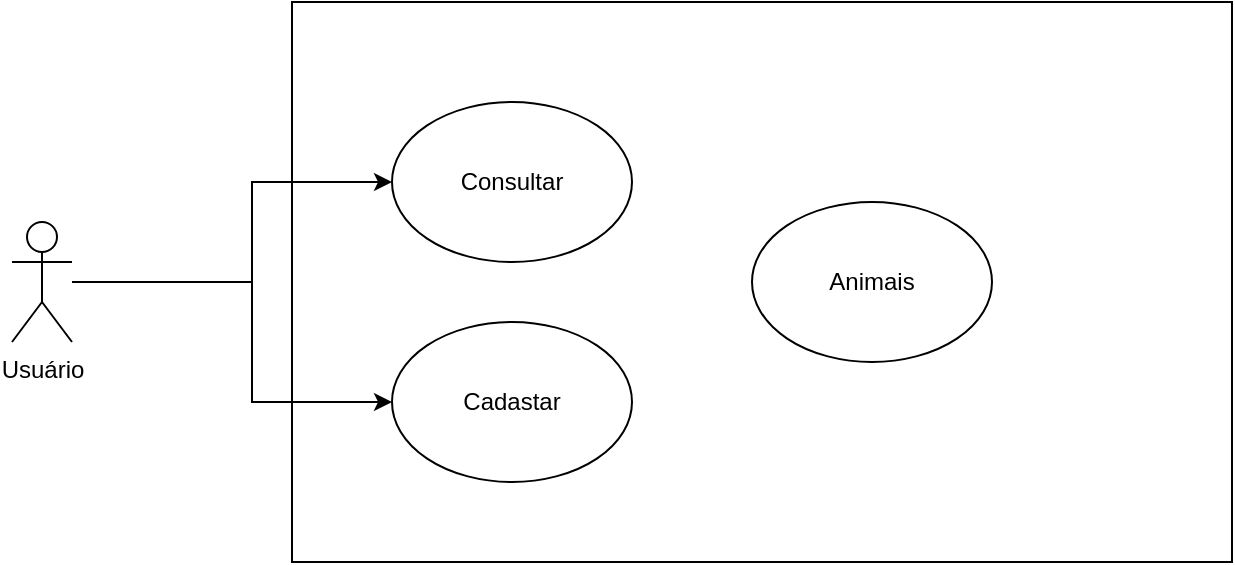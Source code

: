 <mxfile version="13.8.7" type="github">
  <diagram id="YTJysijXRqlrfVRY3_Xh" name="Page-1">
    <mxGraphModel dx="1038" dy="575" grid="1" gridSize="10" guides="1" tooltips="1" connect="1" arrows="1" fold="1" page="1" pageScale="1" pageWidth="827" pageHeight="1169" math="0" shadow="0">
      <root>
        <mxCell id="0" />
        <mxCell id="1" parent="0" />
        <mxCell id="MaGZnMy3Yf7_0fu0ugRs-5" value="" style="rounded=0;whiteSpace=wrap;html=1;" vertex="1" parent="1">
          <mxGeometry x="220" y="40" width="470" height="280" as="geometry" />
        </mxCell>
        <mxCell id="MaGZnMy3Yf7_0fu0ugRs-15" value="" style="ellipse;whiteSpace=wrap;html=1;" vertex="1" parent="1">
          <mxGeometry x="270" y="200" width="120" height="80" as="geometry" />
        </mxCell>
        <mxCell id="MaGZnMy3Yf7_0fu0ugRs-14" value="" style="ellipse;whiteSpace=wrap;html=1;" vertex="1" parent="1">
          <mxGeometry x="270" y="90" width="120" height="80" as="geometry" />
        </mxCell>
        <mxCell id="MaGZnMy3Yf7_0fu0ugRs-3" style="edgeStyle=orthogonalEdgeStyle;rounded=0;orthogonalLoop=1;jettySize=auto;html=1;" edge="1" parent="1" source="MaGZnMy3Yf7_0fu0ugRs-1" target="MaGZnMy3Yf7_0fu0ugRs-14">
          <mxGeometry relative="1" as="geometry">
            <Array as="points">
              <mxPoint x="200" y="180" />
              <mxPoint x="200" y="130" />
            </Array>
          </mxGeometry>
        </mxCell>
        <mxCell id="MaGZnMy3Yf7_0fu0ugRs-8" style="edgeStyle=orthogonalEdgeStyle;rounded=0;orthogonalLoop=1;jettySize=auto;html=1;" edge="1" parent="1" source="MaGZnMy3Yf7_0fu0ugRs-1" target="MaGZnMy3Yf7_0fu0ugRs-15">
          <mxGeometry relative="1" as="geometry">
            <mxPoint x="470" y="230" as="targetPoint" />
            <Array as="points">
              <mxPoint x="200" y="180" />
              <mxPoint x="200" y="240" />
            </Array>
          </mxGeometry>
        </mxCell>
        <mxCell id="MaGZnMy3Yf7_0fu0ugRs-1" value="&lt;div&gt;Usuário&lt;/div&gt;" style="shape=umlActor;verticalLabelPosition=bottom;verticalAlign=top;html=1;outlineConnect=0;" vertex="1" parent="1">
          <mxGeometry x="80" y="150" width="30" height="60" as="geometry" />
        </mxCell>
        <mxCell id="MaGZnMy3Yf7_0fu0ugRs-9" value="&lt;div&gt;Consultar&lt;/div&gt;" style="text;html=1;strokeColor=none;fillColor=none;align=center;verticalAlign=middle;whiteSpace=wrap;rounded=0;" vertex="1" parent="1">
          <mxGeometry x="310" y="120" width="40" height="20" as="geometry" />
        </mxCell>
        <mxCell id="MaGZnMy3Yf7_0fu0ugRs-11" value="&lt;div&gt;Cadastar&lt;/div&gt;" style="text;html=1;strokeColor=none;fillColor=none;align=center;verticalAlign=middle;whiteSpace=wrap;rounded=0;" vertex="1" parent="1">
          <mxGeometry x="310" y="230" width="40" height="20" as="geometry" />
        </mxCell>
        <mxCell id="MaGZnMy3Yf7_0fu0ugRs-16" value="" style="ellipse;whiteSpace=wrap;html=1;" vertex="1" parent="1">
          <mxGeometry x="450" y="140" width="120" height="80" as="geometry" />
        </mxCell>
        <mxCell id="MaGZnMy3Yf7_0fu0ugRs-17" value="&lt;div&gt;Animais&lt;/div&gt;" style="text;html=1;strokeColor=none;fillColor=none;align=center;verticalAlign=middle;whiteSpace=wrap;rounded=0;" vertex="1" parent="1">
          <mxGeometry x="490" y="170" width="40" height="20" as="geometry" />
        </mxCell>
      </root>
    </mxGraphModel>
  </diagram>
</mxfile>
